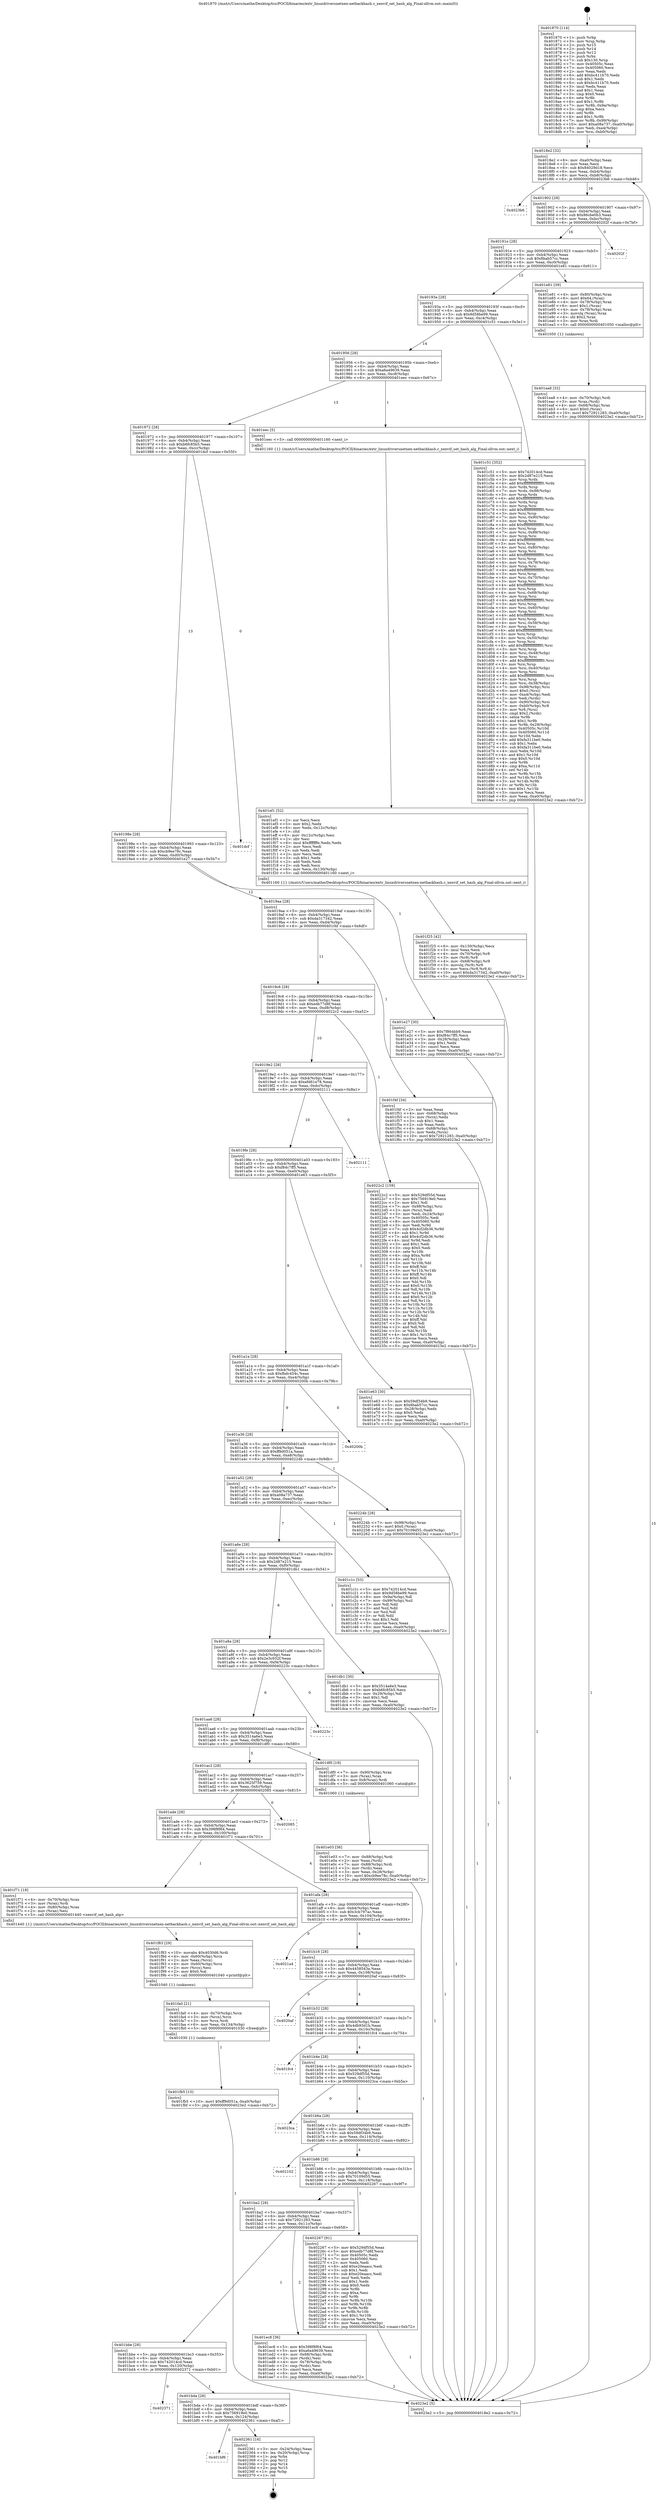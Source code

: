 digraph "0x401870" {
  label = "0x401870 (/mnt/c/Users/mathe/Desktop/tcc/POCII/binaries/extr_linuxdriversnetxen-netbackhash.c_xenvif_set_hash_alg_Final-ollvm.out::main(0))"
  labelloc = "t"
  node[shape=record]

  Entry [label="",width=0.3,height=0.3,shape=circle,fillcolor=black,style=filled]
  "0x4018e2" [label="{
     0x4018e2 [32]\l
     | [instrs]\l
     &nbsp;&nbsp;0x4018e2 \<+6\>: mov -0xa0(%rbp),%eax\l
     &nbsp;&nbsp;0x4018e8 \<+2\>: mov %eax,%ecx\l
     &nbsp;&nbsp;0x4018ea \<+6\>: sub $0x84029d18,%ecx\l
     &nbsp;&nbsp;0x4018f0 \<+6\>: mov %eax,-0xb4(%rbp)\l
     &nbsp;&nbsp;0x4018f6 \<+6\>: mov %ecx,-0xb8(%rbp)\l
     &nbsp;&nbsp;0x4018fc \<+6\>: je 00000000004023b6 \<main+0xb46\>\l
  }"]
  "0x4023b6" [label="{
     0x4023b6\l
  }", style=dashed]
  "0x401902" [label="{
     0x401902 [28]\l
     | [instrs]\l
     &nbsp;&nbsp;0x401902 \<+5\>: jmp 0000000000401907 \<main+0x97\>\l
     &nbsp;&nbsp;0x401907 \<+6\>: mov -0xb4(%rbp),%eax\l
     &nbsp;&nbsp;0x40190d \<+5\>: sub $0x86cbe0b3,%eax\l
     &nbsp;&nbsp;0x401912 \<+6\>: mov %eax,-0xbc(%rbp)\l
     &nbsp;&nbsp;0x401918 \<+6\>: je 000000000040202f \<main+0x7bf\>\l
  }"]
  Exit [label="",width=0.3,height=0.3,shape=circle,fillcolor=black,style=filled,peripheries=2]
  "0x40202f" [label="{
     0x40202f\l
  }", style=dashed]
  "0x40191e" [label="{
     0x40191e [28]\l
     | [instrs]\l
     &nbsp;&nbsp;0x40191e \<+5\>: jmp 0000000000401923 \<main+0xb3\>\l
     &nbsp;&nbsp;0x401923 \<+6\>: mov -0xb4(%rbp),%eax\l
     &nbsp;&nbsp;0x401929 \<+5\>: sub $0x8bab57cc,%eax\l
     &nbsp;&nbsp;0x40192e \<+6\>: mov %eax,-0xc0(%rbp)\l
     &nbsp;&nbsp;0x401934 \<+6\>: je 0000000000401e81 \<main+0x611\>\l
  }"]
  "0x401bf6" [label="{
     0x401bf6\l
  }", style=dashed]
  "0x401e81" [label="{
     0x401e81 [39]\l
     | [instrs]\l
     &nbsp;&nbsp;0x401e81 \<+4\>: mov -0x80(%rbp),%rax\l
     &nbsp;&nbsp;0x401e85 \<+6\>: movl $0x64,(%rax)\l
     &nbsp;&nbsp;0x401e8b \<+4\>: mov -0x78(%rbp),%rax\l
     &nbsp;&nbsp;0x401e8f \<+6\>: movl $0x1,(%rax)\l
     &nbsp;&nbsp;0x401e95 \<+4\>: mov -0x78(%rbp),%rax\l
     &nbsp;&nbsp;0x401e99 \<+3\>: movslq (%rax),%rax\l
     &nbsp;&nbsp;0x401e9c \<+4\>: shl $0x2,%rax\l
     &nbsp;&nbsp;0x401ea0 \<+3\>: mov %rax,%rdi\l
     &nbsp;&nbsp;0x401ea3 \<+5\>: call 0000000000401050 \<malloc@plt\>\l
     | [calls]\l
     &nbsp;&nbsp;0x401050 \{1\} (unknown)\l
  }"]
  "0x40193a" [label="{
     0x40193a [28]\l
     | [instrs]\l
     &nbsp;&nbsp;0x40193a \<+5\>: jmp 000000000040193f \<main+0xcf\>\l
     &nbsp;&nbsp;0x40193f \<+6\>: mov -0xb4(%rbp),%eax\l
     &nbsp;&nbsp;0x401945 \<+5\>: sub $0x9d58be99,%eax\l
     &nbsp;&nbsp;0x40194a \<+6\>: mov %eax,-0xc4(%rbp)\l
     &nbsp;&nbsp;0x401950 \<+6\>: je 0000000000401c51 \<main+0x3e1\>\l
  }"]
  "0x402361" [label="{
     0x402361 [16]\l
     | [instrs]\l
     &nbsp;&nbsp;0x402361 \<+3\>: mov -0x24(%rbp),%eax\l
     &nbsp;&nbsp;0x402364 \<+4\>: lea -0x20(%rbp),%rsp\l
     &nbsp;&nbsp;0x402368 \<+1\>: pop %rbx\l
     &nbsp;&nbsp;0x402369 \<+2\>: pop %r12\l
     &nbsp;&nbsp;0x40236b \<+2\>: pop %r14\l
     &nbsp;&nbsp;0x40236d \<+2\>: pop %r15\l
     &nbsp;&nbsp;0x40236f \<+1\>: pop %rbp\l
     &nbsp;&nbsp;0x402370 \<+1\>: ret\l
  }"]
  "0x401c51" [label="{
     0x401c51 [352]\l
     | [instrs]\l
     &nbsp;&nbsp;0x401c51 \<+5\>: mov $0x742014cd,%eax\l
     &nbsp;&nbsp;0x401c56 \<+5\>: mov $0x2d87e215,%ecx\l
     &nbsp;&nbsp;0x401c5b \<+3\>: mov %rsp,%rdx\l
     &nbsp;&nbsp;0x401c5e \<+4\>: add $0xfffffffffffffff0,%rdx\l
     &nbsp;&nbsp;0x401c62 \<+3\>: mov %rdx,%rsp\l
     &nbsp;&nbsp;0x401c65 \<+7\>: mov %rdx,-0x98(%rbp)\l
     &nbsp;&nbsp;0x401c6c \<+3\>: mov %rsp,%rdx\l
     &nbsp;&nbsp;0x401c6f \<+4\>: add $0xfffffffffffffff0,%rdx\l
     &nbsp;&nbsp;0x401c73 \<+3\>: mov %rdx,%rsp\l
     &nbsp;&nbsp;0x401c76 \<+3\>: mov %rsp,%rsi\l
     &nbsp;&nbsp;0x401c79 \<+4\>: add $0xfffffffffffffff0,%rsi\l
     &nbsp;&nbsp;0x401c7d \<+3\>: mov %rsi,%rsp\l
     &nbsp;&nbsp;0x401c80 \<+7\>: mov %rsi,-0x90(%rbp)\l
     &nbsp;&nbsp;0x401c87 \<+3\>: mov %rsp,%rsi\l
     &nbsp;&nbsp;0x401c8a \<+4\>: add $0xfffffffffffffff0,%rsi\l
     &nbsp;&nbsp;0x401c8e \<+3\>: mov %rsi,%rsp\l
     &nbsp;&nbsp;0x401c91 \<+7\>: mov %rsi,-0x88(%rbp)\l
     &nbsp;&nbsp;0x401c98 \<+3\>: mov %rsp,%rsi\l
     &nbsp;&nbsp;0x401c9b \<+4\>: add $0xfffffffffffffff0,%rsi\l
     &nbsp;&nbsp;0x401c9f \<+3\>: mov %rsi,%rsp\l
     &nbsp;&nbsp;0x401ca2 \<+4\>: mov %rsi,-0x80(%rbp)\l
     &nbsp;&nbsp;0x401ca6 \<+3\>: mov %rsp,%rsi\l
     &nbsp;&nbsp;0x401ca9 \<+4\>: add $0xfffffffffffffff0,%rsi\l
     &nbsp;&nbsp;0x401cad \<+3\>: mov %rsi,%rsp\l
     &nbsp;&nbsp;0x401cb0 \<+4\>: mov %rsi,-0x78(%rbp)\l
     &nbsp;&nbsp;0x401cb4 \<+3\>: mov %rsp,%rsi\l
     &nbsp;&nbsp;0x401cb7 \<+4\>: add $0xfffffffffffffff0,%rsi\l
     &nbsp;&nbsp;0x401cbb \<+3\>: mov %rsi,%rsp\l
     &nbsp;&nbsp;0x401cbe \<+4\>: mov %rsi,-0x70(%rbp)\l
     &nbsp;&nbsp;0x401cc2 \<+3\>: mov %rsp,%rsi\l
     &nbsp;&nbsp;0x401cc5 \<+4\>: add $0xfffffffffffffff0,%rsi\l
     &nbsp;&nbsp;0x401cc9 \<+3\>: mov %rsi,%rsp\l
     &nbsp;&nbsp;0x401ccc \<+4\>: mov %rsi,-0x68(%rbp)\l
     &nbsp;&nbsp;0x401cd0 \<+3\>: mov %rsp,%rsi\l
     &nbsp;&nbsp;0x401cd3 \<+4\>: add $0xfffffffffffffff0,%rsi\l
     &nbsp;&nbsp;0x401cd7 \<+3\>: mov %rsi,%rsp\l
     &nbsp;&nbsp;0x401cda \<+4\>: mov %rsi,-0x60(%rbp)\l
     &nbsp;&nbsp;0x401cde \<+3\>: mov %rsp,%rsi\l
     &nbsp;&nbsp;0x401ce1 \<+4\>: add $0xfffffffffffffff0,%rsi\l
     &nbsp;&nbsp;0x401ce5 \<+3\>: mov %rsi,%rsp\l
     &nbsp;&nbsp;0x401ce8 \<+4\>: mov %rsi,-0x58(%rbp)\l
     &nbsp;&nbsp;0x401cec \<+3\>: mov %rsp,%rsi\l
     &nbsp;&nbsp;0x401cef \<+4\>: add $0xfffffffffffffff0,%rsi\l
     &nbsp;&nbsp;0x401cf3 \<+3\>: mov %rsi,%rsp\l
     &nbsp;&nbsp;0x401cf6 \<+4\>: mov %rsi,-0x50(%rbp)\l
     &nbsp;&nbsp;0x401cfa \<+3\>: mov %rsp,%rsi\l
     &nbsp;&nbsp;0x401cfd \<+4\>: add $0xfffffffffffffff0,%rsi\l
     &nbsp;&nbsp;0x401d01 \<+3\>: mov %rsi,%rsp\l
     &nbsp;&nbsp;0x401d04 \<+4\>: mov %rsi,-0x48(%rbp)\l
     &nbsp;&nbsp;0x401d08 \<+3\>: mov %rsp,%rsi\l
     &nbsp;&nbsp;0x401d0b \<+4\>: add $0xfffffffffffffff0,%rsi\l
     &nbsp;&nbsp;0x401d0f \<+3\>: mov %rsi,%rsp\l
     &nbsp;&nbsp;0x401d12 \<+4\>: mov %rsi,-0x40(%rbp)\l
     &nbsp;&nbsp;0x401d16 \<+3\>: mov %rsp,%rsi\l
     &nbsp;&nbsp;0x401d19 \<+4\>: add $0xfffffffffffffff0,%rsi\l
     &nbsp;&nbsp;0x401d1d \<+3\>: mov %rsi,%rsp\l
     &nbsp;&nbsp;0x401d20 \<+4\>: mov %rsi,-0x38(%rbp)\l
     &nbsp;&nbsp;0x401d24 \<+7\>: mov -0x98(%rbp),%rsi\l
     &nbsp;&nbsp;0x401d2b \<+6\>: movl $0x0,(%rsi)\l
     &nbsp;&nbsp;0x401d31 \<+6\>: mov -0xa4(%rbp),%edi\l
     &nbsp;&nbsp;0x401d37 \<+2\>: mov %edi,(%rdx)\l
     &nbsp;&nbsp;0x401d39 \<+7\>: mov -0x90(%rbp),%rsi\l
     &nbsp;&nbsp;0x401d40 \<+7\>: mov -0xb0(%rbp),%r8\l
     &nbsp;&nbsp;0x401d47 \<+3\>: mov %r8,(%rsi)\l
     &nbsp;&nbsp;0x401d4a \<+3\>: cmpl $0x2,(%rdx)\l
     &nbsp;&nbsp;0x401d4d \<+4\>: setne %r9b\l
     &nbsp;&nbsp;0x401d51 \<+4\>: and $0x1,%r9b\l
     &nbsp;&nbsp;0x401d55 \<+4\>: mov %r9b,-0x29(%rbp)\l
     &nbsp;&nbsp;0x401d59 \<+8\>: mov 0x40505c,%r10d\l
     &nbsp;&nbsp;0x401d61 \<+8\>: mov 0x405060,%r11d\l
     &nbsp;&nbsp;0x401d69 \<+3\>: mov %r10d,%ebx\l
     &nbsp;&nbsp;0x401d6c \<+6\>: add $0xfa311be0,%ebx\l
     &nbsp;&nbsp;0x401d72 \<+3\>: sub $0x1,%ebx\l
     &nbsp;&nbsp;0x401d75 \<+6\>: sub $0xfa311be0,%ebx\l
     &nbsp;&nbsp;0x401d7b \<+4\>: imul %ebx,%r10d\l
     &nbsp;&nbsp;0x401d7f \<+4\>: and $0x1,%r10d\l
     &nbsp;&nbsp;0x401d83 \<+4\>: cmp $0x0,%r10d\l
     &nbsp;&nbsp;0x401d87 \<+4\>: sete %r9b\l
     &nbsp;&nbsp;0x401d8b \<+4\>: cmp $0xa,%r11d\l
     &nbsp;&nbsp;0x401d8f \<+4\>: setl %r14b\l
     &nbsp;&nbsp;0x401d93 \<+3\>: mov %r9b,%r15b\l
     &nbsp;&nbsp;0x401d96 \<+3\>: and %r14b,%r15b\l
     &nbsp;&nbsp;0x401d99 \<+3\>: xor %r14b,%r9b\l
     &nbsp;&nbsp;0x401d9c \<+3\>: or %r9b,%r15b\l
     &nbsp;&nbsp;0x401d9f \<+4\>: test $0x1,%r15b\l
     &nbsp;&nbsp;0x401da3 \<+3\>: cmovne %ecx,%eax\l
     &nbsp;&nbsp;0x401da6 \<+6\>: mov %eax,-0xa0(%rbp)\l
     &nbsp;&nbsp;0x401dac \<+5\>: jmp 00000000004023e2 \<main+0xb72\>\l
  }"]
  "0x401956" [label="{
     0x401956 [28]\l
     | [instrs]\l
     &nbsp;&nbsp;0x401956 \<+5\>: jmp 000000000040195b \<main+0xeb\>\l
     &nbsp;&nbsp;0x40195b \<+6\>: mov -0xb4(%rbp),%eax\l
     &nbsp;&nbsp;0x401961 \<+5\>: sub $0xa6a49639,%eax\l
     &nbsp;&nbsp;0x401966 \<+6\>: mov %eax,-0xc8(%rbp)\l
     &nbsp;&nbsp;0x40196c \<+6\>: je 0000000000401eec \<main+0x67c\>\l
  }"]
  "0x401bda" [label="{
     0x401bda [28]\l
     | [instrs]\l
     &nbsp;&nbsp;0x401bda \<+5\>: jmp 0000000000401bdf \<main+0x36f\>\l
     &nbsp;&nbsp;0x401bdf \<+6\>: mov -0xb4(%rbp),%eax\l
     &nbsp;&nbsp;0x401be5 \<+5\>: sub $0x756919e0,%eax\l
     &nbsp;&nbsp;0x401bea \<+6\>: mov %eax,-0x124(%rbp)\l
     &nbsp;&nbsp;0x401bf0 \<+6\>: je 0000000000402361 \<main+0xaf1\>\l
  }"]
  "0x401eec" [label="{
     0x401eec [5]\l
     | [instrs]\l
     &nbsp;&nbsp;0x401eec \<+5\>: call 0000000000401160 \<next_i\>\l
     | [calls]\l
     &nbsp;&nbsp;0x401160 \{1\} (/mnt/c/Users/mathe/Desktop/tcc/POCII/binaries/extr_linuxdriversnetxen-netbackhash.c_xenvif_set_hash_alg_Final-ollvm.out::next_i)\l
  }"]
  "0x401972" [label="{
     0x401972 [28]\l
     | [instrs]\l
     &nbsp;&nbsp;0x401972 \<+5\>: jmp 0000000000401977 \<main+0x107\>\l
     &nbsp;&nbsp;0x401977 \<+6\>: mov -0xb4(%rbp),%eax\l
     &nbsp;&nbsp;0x40197d \<+5\>: sub $0xb6fc85b5,%eax\l
     &nbsp;&nbsp;0x401982 \<+6\>: mov %eax,-0xcc(%rbp)\l
     &nbsp;&nbsp;0x401988 \<+6\>: je 0000000000401dcf \<main+0x55f\>\l
  }"]
  "0x402371" [label="{
     0x402371\l
  }", style=dashed]
  "0x401dcf" [label="{
     0x401dcf\l
  }", style=dashed]
  "0x40198e" [label="{
     0x40198e [28]\l
     | [instrs]\l
     &nbsp;&nbsp;0x40198e \<+5\>: jmp 0000000000401993 \<main+0x123\>\l
     &nbsp;&nbsp;0x401993 \<+6\>: mov -0xb4(%rbp),%eax\l
     &nbsp;&nbsp;0x401999 \<+5\>: sub $0xcb9ee78c,%eax\l
     &nbsp;&nbsp;0x40199e \<+6\>: mov %eax,-0xd0(%rbp)\l
     &nbsp;&nbsp;0x4019a4 \<+6\>: je 0000000000401e27 \<main+0x5b7\>\l
  }"]
  "0x401fb5" [label="{
     0x401fb5 [15]\l
     | [instrs]\l
     &nbsp;&nbsp;0x401fb5 \<+10\>: movl $0xff9d051a,-0xa0(%rbp)\l
     &nbsp;&nbsp;0x401fbf \<+5\>: jmp 00000000004023e2 \<main+0xb72\>\l
  }"]
  "0x401e27" [label="{
     0x401e27 [30]\l
     | [instrs]\l
     &nbsp;&nbsp;0x401e27 \<+5\>: mov $0x7f864bb9,%eax\l
     &nbsp;&nbsp;0x401e2c \<+5\>: mov $0xf84c7ff5,%ecx\l
     &nbsp;&nbsp;0x401e31 \<+3\>: mov -0x28(%rbp),%edx\l
     &nbsp;&nbsp;0x401e34 \<+3\>: cmp $0x1,%edx\l
     &nbsp;&nbsp;0x401e37 \<+3\>: cmovl %ecx,%eax\l
     &nbsp;&nbsp;0x401e3a \<+6\>: mov %eax,-0xa0(%rbp)\l
     &nbsp;&nbsp;0x401e40 \<+5\>: jmp 00000000004023e2 \<main+0xb72\>\l
  }"]
  "0x4019aa" [label="{
     0x4019aa [28]\l
     | [instrs]\l
     &nbsp;&nbsp;0x4019aa \<+5\>: jmp 00000000004019af \<main+0x13f\>\l
     &nbsp;&nbsp;0x4019af \<+6\>: mov -0xb4(%rbp),%eax\l
     &nbsp;&nbsp;0x4019b5 \<+5\>: sub $0xda317342,%eax\l
     &nbsp;&nbsp;0x4019ba \<+6\>: mov %eax,-0xd4(%rbp)\l
     &nbsp;&nbsp;0x4019c0 \<+6\>: je 0000000000401f4f \<main+0x6df\>\l
  }"]
  "0x401fa0" [label="{
     0x401fa0 [21]\l
     | [instrs]\l
     &nbsp;&nbsp;0x401fa0 \<+4\>: mov -0x70(%rbp),%rcx\l
     &nbsp;&nbsp;0x401fa4 \<+3\>: mov (%rcx),%rcx\l
     &nbsp;&nbsp;0x401fa7 \<+3\>: mov %rcx,%rdi\l
     &nbsp;&nbsp;0x401faa \<+6\>: mov %eax,-0x134(%rbp)\l
     &nbsp;&nbsp;0x401fb0 \<+5\>: call 0000000000401030 \<free@plt\>\l
     | [calls]\l
     &nbsp;&nbsp;0x401030 \{1\} (unknown)\l
  }"]
  "0x401f4f" [label="{
     0x401f4f [34]\l
     | [instrs]\l
     &nbsp;&nbsp;0x401f4f \<+2\>: xor %eax,%eax\l
     &nbsp;&nbsp;0x401f51 \<+4\>: mov -0x68(%rbp),%rcx\l
     &nbsp;&nbsp;0x401f55 \<+2\>: mov (%rcx),%edx\l
     &nbsp;&nbsp;0x401f57 \<+3\>: sub $0x1,%eax\l
     &nbsp;&nbsp;0x401f5a \<+2\>: sub %eax,%edx\l
     &nbsp;&nbsp;0x401f5c \<+4\>: mov -0x68(%rbp),%rcx\l
     &nbsp;&nbsp;0x401f60 \<+2\>: mov %edx,(%rcx)\l
     &nbsp;&nbsp;0x401f62 \<+10\>: movl $0x72921283,-0xa0(%rbp)\l
     &nbsp;&nbsp;0x401f6c \<+5\>: jmp 00000000004023e2 \<main+0xb72\>\l
  }"]
  "0x4019c6" [label="{
     0x4019c6 [28]\l
     | [instrs]\l
     &nbsp;&nbsp;0x4019c6 \<+5\>: jmp 00000000004019cb \<main+0x15b\>\l
     &nbsp;&nbsp;0x4019cb \<+6\>: mov -0xb4(%rbp),%eax\l
     &nbsp;&nbsp;0x4019d1 \<+5\>: sub $0xedb77d8f,%eax\l
     &nbsp;&nbsp;0x4019d6 \<+6\>: mov %eax,-0xd8(%rbp)\l
     &nbsp;&nbsp;0x4019dc \<+6\>: je 00000000004022c2 \<main+0xa52\>\l
  }"]
  "0x401f83" [label="{
     0x401f83 [29]\l
     | [instrs]\l
     &nbsp;&nbsp;0x401f83 \<+10\>: movabs $0x4030d6,%rdi\l
     &nbsp;&nbsp;0x401f8d \<+4\>: mov -0x60(%rbp),%rcx\l
     &nbsp;&nbsp;0x401f91 \<+2\>: mov %eax,(%rcx)\l
     &nbsp;&nbsp;0x401f93 \<+4\>: mov -0x60(%rbp),%rcx\l
     &nbsp;&nbsp;0x401f97 \<+2\>: mov (%rcx),%esi\l
     &nbsp;&nbsp;0x401f99 \<+2\>: mov $0x0,%al\l
     &nbsp;&nbsp;0x401f9b \<+5\>: call 0000000000401040 \<printf@plt\>\l
     | [calls]\l
     &nbsp;&nbsp;0x401040 \{1\} (unknown)\l
  }"]
  "0x4022c2" [label="{
     0x4022c2 [159]\l
     | [instrs]\l
     &nbsp;&nbsp;0x4022c2 \<+5\>: mov $0x529df55d,%eax\l
     &nbsp;&nbsp;0x4022c7 \<+5\>: mov $0x756919e0,%ecx\l
     &nbsp;&nbsp;0x4022cc \<+2\>: mov $0x1,%dl\l
     &nbsp;&nbsp;0x4022ce \<+7\>: mov -0x98(%rbp),%rsi\l
     &nbsp;&nbsp;0x4022d5 \<+2\>: mov (%rsi),%edi\l
     &nbsp;&nbsp;0x4022d7 \<+3\>: mov %edi,-0x24(%rbp)\l
     &nbsp;&nbsp;0x4022da \<+7\>: mov 0x40505c,%edi\l
     &nbsp;&nbsp;0x4022e1 \<+8\>: mov 0x405060,%r8d\l
     &nbsp;&nbsp;0x4022e9 \<+3\>: mov %edi,%r9d\l
     &nbsp;&nbsp;0x4022ec \<+7\>: sub $0x4cf2db36,%r9d\l
     &nbsp;&nbsp;0x4022f3 \<+4\>: sub $0x1,%r9d\l
     &nbsp;&nbsp;0x4022f7 \<+7\>: add $0x4cf2db36,%r9d\l
     &nbsp;&nbsp;0x4022fe \<+4\>: imul %r9d,%edi\l
     &nbsp;&nbsp;0x402302 \<+3\>: and $0x1,%edi\l
     &nbsp;&nbsp;0x402305 \<+3\>: cmp $0x0,%edi\l
     &nbsp;&nbsp;0x402308 \<+4\>: sete %r10b\l
     &nbsp;&nbsp;0x40230c \<+4\>: cmp $0xa,%r8d\l
     &nbsp;&nbsp;0x402310 \<+4\>: setl %r11b\l
     &nbsp;&nbsp;0x402314 \<+3\>: mov %r10b,%bl\l
     &nbsp;&nbsp;0x402317 \<+3\>: xor $0xff,%bl\l
     &nbsp;&nbsp;0x40231a \<+3\>: mov %r11b,%r14b\l
     &nbsp;&nbsp;0x40231d \<+4\>: xor $0xff,%r14b\l
     &nbsp;&nbsp;0x402321 \<+3\>: xor $0x0,%dl\l
     &nbsp;&nbsp;0x402324 \<+3\>: mov %bl,%r15b\l
     &nbsp;&nbsp;0x402327 \<+4\>: and $0x0,%r15b\l
     &nbsp;&nbsp;0x40232b \<+3\>: and %dl,%r10b\l
     &nbsp;&nbsp;0x40232e \<+3\>: mov %r14b,%r12b\l
     &nbsp;&nbsp;0x402331 \<+4\>: and $0x0,%r12b\l
     &nbsp;&nbsp;0x402335 \<+3\>: and %dl,%r11b\l
     &nbsp;&nbsp;0x402338 \<+3\>: or %r10b,%r15b\l
     &nbsp;&nbsp;0x40233b \<+3\>: or %r11b,%r12b\l
     &nbsp;&nbsp;0x40233e \<+3\>: xor %r12b,%r15b\l
     &nbsp;&nbsp;0x402341 \<+3\>: or %r14b,%bl\l
     &nbsp;&nbsp;0x402344 \<+3\>: xor $0xff,%bl\l
     &nbsp;&nbsp;0x402347 \<+3\>: or $0x0,%dl\l
     &nbsp;&nbsp;0x40234a \<+2\>: and %dl,%bl\l
     &nbsp;&nbsp;0x40234c \<+3\>: or %bl,%r15b\l
     &nbsp;&nbsp;0x40234f \<+4\>: test $0x1,%r15b\l
     &nbsp;&nbsp;0x402353 \<+3\>: cmovne %ecx,%eax\l
     &nbsp;&nbsp;0x402356 \<+6\>: mov %eax,-0xa0(%rbp)\l
     &nbsp;&nbsp;0x40235c \<+5\>: jmp 00000000004023e2 \<main+0xb72\>\l
  }"]
  "0x4019e2" [label="{
     0x4019e2 [28]\l
     | [instrs]\l
     &nbsp;&nbsp;0x4019e2 \<+5\>: jmp 00000000004019e7 \<main+0x177\>\l
     &nbsp;&nbsp;0x4019e7 \<+6\>: mov -0xb4(%rbp),%eax\l
     &nbsp;&nbsp;0x4019ed \<+5\>: sub $0xefd61e78,%eax\l
     &nbsp;&nbsp;0x4019f2 \<+6\>: mov %eax,-0xdc(%rbp)\l
     &nbsp;&nbsp;0x4019f8 \<+6\>: je 0000000000402111 \<main+0x8a1\>\l
  }"]
  "0x401f25" [label="{
     0x401f25 [42]\l
     | [instrs]\l
     &nbsp;&nbsp;0x401f25 \<+6\>: mov -0x130(%rbp),%ecx\l
     &nbsp;&nbsp;0x401f2b \<+3\>: imul %eax,%ecx\l
     &nbsp;&nbsp;0x401f2e \<+4\>: mov -0x70(%rbp),%r8\l
     &nbsp;&nbsp;0x401f32 \<+3\>: mov (%r8),%r8\l
     &nbsp;&nbsp;0x401f35 \<+4\>: mov -0x68(%rbp),%r9\l
     &nbsp;&nbsp;0x401f39 \<+3\>: movslq (%r9),%r9\l
     &nbsp;&nbsp;0x401f3c \<+4\>: mov %ecx,(%r8,%r9,4)\l
     &nbsp;&nbsp;0x401f40 \<+10\>: movl $0xda317342,-0xa0(%rbp)\l
     &nbsp;&nbsp;0x401f4a \<+5\>: jmp 00000000004023e2 \<main+0xb72\>\l
  }"]
  "0x402111" [label="{
     0x402111\l
  }", style=dashed]
  "0x4019fe" [label="{
     0x4019fe [28]\l
     | [instrs]\l
     &nbsp;&nbsp;0x4019fe \<+5\>: jmp 0000000000401a03 \<main+0x193\>\l
     &nbsp;&nbsp;0x401a03 \<+6\>: mov -0xb4(%rbp),%eax\l
     &nbsp;&nbsp;0x401a09 \<+5\>: sub $0xf84c7ff5,%eax\l
     &nbsp;&nbsp;0x401a0e \<+6\>: mov %eax,-0xe0(%rbp)\l
     &nbsp;&nbsp;0x401a14 \<+6\>: je 0000000000401e63 \<main+0x5f3\>\l
  }"]
  "0x401ef1" [label="{
     0x401ef1 [52]\l
     | [instrs]\l
     &nbsp;&nbsp;0x401ef1 \<+2\>: xor %ecx,%ecx\l
     &nbsp;&nbsp;0x401ef3 \<+5\>: mov $0x2,%edx\l
     &nbsp;&nbsp;0x401ef8 \<+6\>: mov %edx,-0x12c(%rbp)\l
     &nbsp;&nbsp;0x401efe \<+1\>: cltd\l
     &nbsp;&nbsp;0x401eff \<+6\>: mov -0x12c(%rbp),%esi\l
     &nbsp;&nbsp;0x401f05 \<+2\>: idiv %esi\l
     &nbsp;&nbsp;0x401f07 \<+6\>: imul $0xfffffffe,%edx,%edx\l
     &nbsp;&nbsp;0x401f0d \<+2\>: mov %ecx,%edi\l
     &nbsp;&nbsp;0x401f0f \<+2\>: sub %edx,%edi\l
     &nbsp;&nbsp;0x401f11 \<+2\>: mov %ecx,%edx\l
     &nbsp;&nbsp;0x401f13 \<+3\>: sub $0x1,%edx\l
     &nbsp;&nbsp;0x401f16 \<+2\>: add %edx,%edi\l
     &nbsp;&nbsp;0x401f18 \<+2\>: sub %edi,%ecx\l
     &nbsp;&nbsp;0x401f1a \<+6\>: mov %ecx,-0x130(%rbp)\l
     &nbsp;&nbsp;0x401f20 \<+5\>: call 0000000000401160 \<next_i\>\l
     | [calls]\l
     &nbsp;&nbsp;0x401160 \{1\} (/mnt/c/Users/mathe/Desktop/tcc/POCII/binaries/extr_linuxdriversnetxen-netbackhash.c_xenvif_set_hash_alg_Final-ollvm.out::next_i)\l
  }"]
  "0x401e63" [label="{
     0x401e63 [30]\l
     | [instrs]\l
     &nbsp;&nbsp;0x401e63 \<+5\>: mov $0x59df34b9,%eax\l
     &nbsp;&nbsp;0x401e68 \<+5\>: mov $0x8bab57cc,%ecx\l
     &nbsp;&nbsp;0x401e6d \<+3\>: mov -0x28(%rbp),%edx\l
     &nbsp;&nbsp;0x401e70 \<+3\>: cmp $0x0,%edx\l
     &nbsp;&nbsp;0x401e73 \<+3\>: cmove %ecx,%eax\l
     &nbsp;&nbsp;0x401e76 \<+6\>: mov %eax,-0xa0(%rbp)\l
     &nbsp;&nbsp;0x401e7c \<+5\>: jmp 00000000004023e2 \<main+0xb72\>\l
  }"]
  "0x401a1a" [label="{
     0x401a1a [28]\l
     | [instrs]\l
     &nbsp;&nbsp;0x401a1a \<+5\>: jmp 0000000000401a1f \<main+0x1af\>\l
     &nbsp;&nbsp;0x401a1f \<+6\>: mov -0xb4(%rbp),%eax\l
     &nbsp;&nbsp;0x401a25 \<+5\>: sub $0xfbdc454c,%eax\l
     &nbsp;&nbsp;0x401a2a \<+6\>: mov %eax,-0xe4(%rbp)\l
     &nbsp;&nbsp;0x401a30 \<+6\>: je 000000000040200b \<main+0x79b\>\l
  }"]
  "0x401bbe" [label="{
     0x401bbe [28]\l
     | [instrs]\l
     &nbsp;&nbsp;0x401bbe \<+5\>: jmp 0000000000401bc3 \<main+0x353\>\l
     &nbsp;&nbsp;0x401bc3 \<+6\>: mov -0xb4(%rbp),%eax\l
     &nbsp;&nbsp;0x401bc9 \<+5\>: sub $0x742014cd,%eax\l
     &nbsp;&nbsp;0x401bce \<+6\>: mov %eax,-0x120(%rbp)\l
     &nbsp;&nbsp;0x401bd4 \<+6\>: je 0000000000402371 \<main+0xb01\>\l
  }"]
  "0x40200b" [label="{
     0x40200b\l
  }", style=dashed]
  "0x401a36" [label="{
     0x401a36 [28]\l
     | [instrs]\l
     &nbsp;&nbsp;0x401a36 \<+5\>: jmp 0000000000401a3b \<main+0x1cb\>\l
     &nbsp;&nbsp;0x401a3b \<+6\>: mov -0xb4(%rbp),%eax\l
     &nbsp;&nbsp;0x401a41 \<+5\>: sub $0xff9d051a,%eax\l
     &nbsp;&nbsp;0x401a46 \<+6\>: mov %eax,-0xe8(%rbp)\l
     &nbsp;&nbsp;0x401a4c \<+6\>: je 000000000040224b \<main+0x9db\>\l
  }"]
  "0x401ec8" [label="{
     0x401ec8 [36]\l
     | [instrs]\l
     &nbsp;&nbsp;0x401ec8 \<+5\>: mov $0x398f8f64,%eax\l
     &nbsp;&nbsp;0x401ecd \<+5\>: mov $0xa6a49639,%ecx\l
     &nbsp;&nbsp;0x401ed2 \<+4\>: mov -0x68(%rbp),%rdx\l
     &nbsp;&nbsp;0x401ed6 \<+2\>: mov (%rdx),%esi\l
     &nbsp;&nbsp;0x401ed8 \<+4\>: mov -0x78(%rbp),%rdx\l
     &nbsp;&nbsp;0x401edc \<+2\>: cmp (%rdx),%esi\l
     &nbsp;&nbsp;0x401ede \<+3\>: cmovl %ecx,%eax\l
     &nbsp;&nbsp;0x401ee1 \<+6\>: mov %eax,-0xa0(%rbp)\l
     &nbsp;&nbsp;0x401ee7 \<+5\>: jmp 00000000004023e2 \<main+0xb72\>\l
  }"]
  "0x40224b" [label="{
     0x40224b [28]\l
     | [instrs]\l
     &nbsp;&nbsp;0x40224b \<+7\>: mov -0x98(%rbp),%rax\l
     &nbsp;&nbsp;0x402252 \<+6\>: movl $0x0,(%rax)\l
     &nbsp;&nbsp;0x402258 \<+10\>: movl $0x70109d55,-0xa0(%rbp)\l
     &nbsp;&nbsp;0x402262 \<+5\>: jmp 00000000004023e2 \<main+0xb72\>\l
  }"]
  "0x401a52" [label="{
     0x401a52 [28]\l
     | [instrs]\l
     &nbsp;&nbsp;0x401a52 \<+5\>: jmp 0000000000401a57 \<main+0x1e7\>\l
     &nbsp;&nbsp;0x401a57 \<+6\>: mov -0xb4(%rbp),%eax\l
     &nbsp;&nbsp;0x401a5d \<+5\>: sub $0xa08a737,%eax\l
     &nbsp;&nbsp;0x401a62 \<+6\>: mov %eax,-0xec(%rbp)\l
     &nbsp;&nbsp;0x401a68 \<+6\>: je 0000000000401c1c \<main+0x3ac\>\l
  }"]
  "0x401ba2" [label="{
     0x401ba2 [28]\l
     | [instrs]\l
     &nbsp;&nbsp;0x401ba2 \<+5\>: jmp 0000000000401ba7 \<main+0x337\>\l
     &nbsp;&nbsp;0x401ba7 \<+6\>: mov -0xb4(%rbp),%eax\l
     &nbsp;&nbsp;0x401bad \<+5\>: sub $0x72921283,%eax\l
     &nbsp;&nbsp;0x401bb2 \<+6\>: mov %eax,-0x11c(%rbp)\l
     &nbsp;&nbsp;0x401bb8 \<+6\>: je 0000000000401ec8 \<main+0x658\>\l
  }"]
  "0x401c1c" [label="{
     0x401c1c [53]\l
     | [instrs]\l
     &nbsp;&nbsp;0x401c1c \<+5\>: mov $0x742014cd,%eax\l
     &nbsp;&nbsp;0x401c21 \<+5\>: mov $0x9d58be99,%ecx\l
     &nbsp;&nbsp;0x401c26 \<+6\>: mov -0x9a(%rbp),%dl\l
     &nbsp;&nbsp;0x401c2c \<+7\>: mov -0x99(%rbp),%sil\l
     &nbsp;&nbsp;0x401c33 \<+3\>: mov %dl,%dil\l
     &nbsp;&nbsp;0x401c36 \<+3\>: and %sil,%dil\l
     &nbsp;&nbsp;0x401c39 \<+3\>: xor %sil,%dl\l
     &nbsp;&nbsp;0x401c3c \<+3\>: or %dl,%dil\l
     &nbsp;&nbsp;0x401c3f \<+4\>: test $0x1,%dil\l
     &nbsp;&nbsp;0x401c43 \<+3\>: cmovne %ecx,%eax\l
     &nbsp;&nbsp;0x401c46 \<+6\>: mov %eax,-0xa0(%rbp)\l
     &nbsp;&nbsp;0x401c4c \<+5\>: jmp 00000000004023e2 \<main+0xb72\>\l
  }"]
  "0x401a6e" [label="{
     0x401a6e [28]\l
     | [instrs]\l
     &nbsp;&nbsp;0x401a6e \<+5\>: jmp 0000000000401a73 \<main+0x203\>\l
     &nbsp;&nbsp;0x401a73 \<+6\>: mov -0xb4(%rbp),%eax\l
     &nbsp;&nbsp;0x401a79 \<+5\>: sub $0x2d87e215,%eax\l
     &nbsp;&nbsp;0x401a7e \<+6\>: mov %eax,-0xf0(%rbp)\l
     &nbsp;&nbsp;0x401a84 \<+6\>: je 0000000000401db1 \<main+0x541\>\l
  }"]
  "0x4023e2" [label="{
     0x4023e2 [5]\l
     | [instrs]\l
     &nbsp;&nbsp;0x4023e2 \<+5\>: jmp 00000000004018e2 \<main+0x72\>\l
  }"]
  "0x401870" [label="{
     0x401870 [114]\l
     | [instrs]\l
     &nbsp;&nbsp;0x401870 \<+1\>: push %rbp\l
     &nbsp;&nbsp;0x401871 \<+3\>: mov %rsp,%rbp\l
     &nbsp;&nbsp;0x401874 \<+2\>: push %r15\l
     &nbsp;&nbsp;0x401876 \<+2\>: push %r14\l
     &nbsp;&nbsp;0x401878 \<+2\>: push %r12\l
     &nbsp;&nbsp;0x40187a \<+1\>: push %rbx\l
     &nbsp;&nbsp;0x40187b \<+7\>: sub $0x130,%rsp\l
     &nbsp;&nbsp;0x401882 \<+7\>: mov 0x40505c,%eax\l
     &nbsp;&nbsp;0x401889 \<+7\>: mov 0x405060,%ecx\l
     &nbsp;&nbsp;0x401890 \<+2\>: mov %eax,%edx\l
     &nbsp;&nbsp;0x401892 \<+6\>: add $0xbc411b70,%edx\l
     &nbsp;&nbsp;0x401898 \<+3\>: sub $0x1,%edx\l
     &nbsp;&nbsp;0x40189b \<+6\>: sub $0xbc411b70,%edx\l
     &nbsp;&nbsp;0x4018a1 \<+3\>: imul %edx,%eax\l
     &nbsp;&nbsp;0x4018a4 \<+3\>: and $0x1,%eax\l
     &nbsp;&nbsp;0x4018a7 \<+3\>: cmp $0x0,%eax\l
     &nbsp;&nbsp;0x4018aa \<+4\>: sete %r8b\l
     &nbsp;&nbsp;0x4018ae \<+4\>: and $0x1,%r8b\l
     &nbsp;&nbsp;0x4018b2 \<+7\>: mov %r8b,-0x9a(%rbp)\l
     &nbsp;&nbsp;0x4018b9 \<+3\>: cmp $0xa,%ecx\l
     &nbsp;&nbsp;0x4018bc \<+4\>: setl %r8b\l
     &nbsp;&nbsp;0x4018c0 \<+4\>: and $0x1,%r8b\l
     &nbsp;&nbsp;0x4018c4 \<+7\>: mov %r8b,-0x99(%rbp)\l
     &nbsp;&nbsp;0x4018cb \<+10\>: movl $0xa08a737,-0xa0(%rbp)\l
     &nbsp;&nbsp;0x4018d5 \<+6\>: mov %edi,-0xa4(%rbp)\l
     &nbsp;&nbsp;0x4018db \<+7\>: mov %rsi,-0xb0(%rbp)\l
  }"]
  "0x402267" [label="{
     0x402267 [91]\l
     | [instrs]\l
     &nbsp;&nbsp;0x402267 \<+5\>: mov $0x529df55d,%eax\l
     &nbsp;&nbsp;0x40226c \<+5\>: mov $0xedb77d8f,%ecx\l
     &nbsp;&nbsp;0x402271 \<+7\>: mov 0x40505c,%edx\l
     &nbsp;&nbsp;0x402278 \<+7\>: mov 0x405060,%esi\l
     &nbsp;&nbsp;0x40227f \<+2\>: mov %edx,%edi\l
     &nbsp;&nbsp;0x402281 \<+6\>: add $0xe20eaacc,%edi\l
     &nbsp;&nbsp;0x402287 \<+3\>: sub $0x1,%edi\l
     &nbsp;&nbsp;0x40228a \<+6\>: sub $0xe20eaacc,%edi\l
     &nbsp;&nbsp;0x402290 \<+3\>: imul %edi,%edx\l
     &nbsp;&nbsp;0x402293 \<+3\>: and $0x1,%edx\l
     &nbsp;&nbsp;0x402296 \<+3\>: cmp $0x0,%edx\l
     &nbsp;&nbsp;0x402299 \<+4\>: sete %r8b\l
     &nbsp;&nbsp;0x40229d \<+3\>: cmp $0xa,%esi\l
     &nbsp;&nbsp;0x4022a0 \<+4\>: setl %r9b\l
     &nbsp;&nbsp;0x4022a4 \<+3\>: mov %r8b,%r10b\l
     &nbsp;&nbsp;0x4022a7 \<+3\>: and %r9b,%r10b\l
     &nbsp;&nbsp;0x4022aa \<+3\>: xor %r9b,%r8b\l
     &nbsp;&nbsp;0x4022ad \<+3\>: or %r8b,%r10b\l
     &nbsp;&nbsp;0x4022b0 \<+4\>: test $0x1,%r10b\l
     &nbsp;&nbsp;0x4022b4 \<+3\>: cmovne %ecx,%eax\l
     &nbsp;&nbsp;0x4022b7 \<+6\>: mov %eax,-0xa0(%rbp)\l
     &nbsp;&nbsp;0x4022bd \<+5\>: jmp 00000000004023e2 \<main+0xb72\>\l
  }"]
  "0x401b86" [label="{
     0x401b86 [28]\l
     | [instrs]\l
     &nbsp;&nbsp;0x401b86 \<+5\>: jmp 0000000000401b8b \<main+0x31b\>\l
     &nbsp;&nbsp;0x401b8b \<+6\>: mov -0xb4(%rbp),%eax\l
     &nbsp;&nbsp;0x401b91 \<+5\>: sub $0x70109d55,%eax\l
     &nbsp;&nbsp;0x401b96 \<+6\>: mov %eax,-0x118(%rbp)\l
     &nbsp;&nbsp;0x401b9c \<+6\>: je 0000000000402267 \<main+0x9f7\>\l
  }"]
  "0x401db1" [label="{
     0x401db1 [30]\l
     | [instrs]\l
     &nbsp;&nbsp;0x401db1 \<+5\>: mov $0x3514a6e3,%eax\l
     &nbsp;&nbsp;0x401db6 \<+5\>: mov $0xb6fc85b5,%ecx\l
     &nbsp;&nbsp;0x401dbb \<+3\>: mov -0x29(%rbp),%dl\l
     &nbsp;&nbsp;0x401dbe \<+3\>: test $0x1,%dl\l
     &nbsp;&nbsp;0x401dc1 \<+3\>: cmovne %ecx,%eax\l
     &nbsp;&nbsp;0x401dc4 \<+6\>: mov %eax,-0xa0(%rbp)\l
     &nbsp;&nbsp;0x401dca \<+5\>: jmp 00000000004023e2 \<main+0xb72\>\l
  }"]
  "0x401a8a" [label="{
     0x401a8a [28]\l
     | [instrs]\l
     &nbsp;&nbsp;0x401a8a \<+5\>: jmp 0000000000401a8f \<main+0x21f\>\l
     &nbsp;&nbsp;0x401a8f \<+6\>: mov -0xb4(%rbp),%eax\l
     &nbsp;&nbsp;0x401a95 \<+5\>: sub $0x2e3c932f,%eax\l
     &nbsp;&nbsp;0x401a9a \<+6\>: mov %eax,-0xf4(%rbp)\l
     &nbsp;&nbsp;0x401aa0 \<+6\>: je 000000000040223c \<main+0x9cc\>\l
  }"]
  "0x402102" [label="{
     0x402102\l
  }", style=dashed]
  "0x40223c" [label="{
     0x40223c\l
  }", style=dashed]
  "0x401aa6" [label="{
     0x401aa6 [28]\l
     | [instrs]\l
     &nbsp;&nbsp;0x401aa6 \<+5\>: jmp 0000000000401aab \<main+0x23b\>\l
     &nbsp;&nbsp;0x401aab \<+6\>: mov -0xb4(%rbp),%eax\l
     &nbsp;&nbsp;0x401ab1 \<+5\>: sub $0x3514a6e3,%eax\l
     &nbsp;&nbsp;0x401ab6 \<+6\>: mov %eax,-0xf8(%rbp)\l
     &nbsp;&nbsp;0x401abc \<+6\>: je 0000000000401df0 \<main+0x580\>\l
  }"]
  "0x401b6a" [label="{
     0x401b6a [28]\l
     | [instrs]\l
     &nbsp;&nbsp;0x401b6a \<+5\>: jmp 0000000000401b6f \<main+0x2ff\>\l
     &nbsp;&nbsp;0x401b6f \<+6\>: mov -0xb4(%rbp),%eax\l
     &nbsp;&nbsp;0x401b75 \<+5\>: sub $0x59df34b9,%eax\l
     &nbsp;&nbsp;0x401b7a \<+6\>: mov %eax,-0x114(%rbp)\l
     &nbsp;&nbsp;0x401b80 \<+6\>: je 0000000000402102 \<main+0x892\>\l
  }"]
  "0x401df0" [label="{
     0x401df0 [19]\l
     | [instrs]\l
     &nbsp;&nbsp;0x401df0 \<+7\>: mov -0x90(%rbp),%rax\l
     &nbsp;&nbsp;0x401df7 \<+3\>: mov (%rax),%rax\l
     &nbsp;&nbsp;0x401dfa \<+4\>: mov 0x8(%rax),%rdi\l
     &nbsp;&nbsp;0x401dfe \<+5\>: call 0000000000401060 \<atoi@plt\>\l
     | [calls]\l
     &nbsp;&nbsp;0x401060 \{1\} (unknown)\l
  }"]
  "0x401ac2" [label="{
     0x401ac2 [28]\l
     | [instrs]\l
     &nbsp;&nbsp;0x401ac2 \<+5\>: jmp 0000000000401ac7 \<main+0x257\>\l
     &nbsp;&nbsp;0x401ac7 \<+6\>: mov -0xb4(%rbp),%eax\l
     &nbsp;&nbsp;0x401acd \<+5\>: sub $0x3625f759,%eax\l
     &nbsp;&nbsp;0x401ad2 \<+6\>: mov %eax,-0xfc(%rbp)\l
     &nbsp;&nbsp;0x401ad8 \<+6\>: je 0000000000402085 \<main+0x815\>\l
  }"]
  "0x401e03" [label="{
     0x401e03 [36]\l
     | [instrs]\l
     &nbsp;&nbsp;0x401e03 \<+7\>: mov -0x88(%rbp),%rdi\l
     &nbsp;&nbsp;0x401e0a \<+2\>: mov %eax,(%rdi)\l
     &nbsp;&nbsp;0x401e0c \<+7\>: mov -0x88(%rbp),%rdi\l
     &nbsp;&nbsp;0x401e13 \<+2\>: mov (%rdi),%eax\l
     &nbsp;&nbsp;0x401e15 \<+3\>: mov %eax,-0x28(%rbp)\l
     &nbsp;&nbsp;0x401e18 \<+10\>: movl $0xcb9ee78c,-0xa0(%rbp)\l
     &nbsp;&nbsp;0x401e22 \<+5\>: jmp 00000000004023e2 \<main+0xb72\>\l
  }"]
  "0x401ea8" [label="{
     0x401ea8 [32]\l
     | [instrs]\l
     &nbsp;&nbsp;0x401ea8 \<+4\>: mov -0x70(%rbp),%rdi\l
     &nbsp;&nbsp;0x401eac \<+3\>: mov %rax,(%rdi)\l
     &nbsp;&nbsp;0x401eaf \<+4\>: mov -0x68(%rbp),%rax\l
     &nbsp;&nbsp;0x401eb3 \<+6\>: movl $0x0,(%rax)\l
     &nbsp;&nbsp;0x401eb9 \<+10\>: movl $0x72921283,-0xa0(%rbp)\l
     &nbsp;&nbsp;0x401ec3 \<+5\>: jmp 00000000004023e2 \<main+0xb72\>\l
  }"]
  "0x4023ca" [label="{
     0x4023ca\l
  }", style=dashed]
  "0x402085" [label="{
     0x402085\l
  }", style=dashed]
  "0x401ade" [label="{
     0x401ade [28]\l
     | [instrs]\l
     &nbsp;&nbsp;0x401ade \<+5\>: jmp 0000000000401ae3 \<main+0x273\>\l
     &nbsp;&nbsp;0x401ae3 \<+6\>: mov -0xb4(%rbp),%eax\l
     &nbsp;&nbsp;0x401ae9 \<+5\>: sub $0x398f8f64,%eax\l
     &nbsp;&nbsp;0x401aee \<+6\>: mov %eax,-0x100(%rbp)\l
     &nbsp;&nbsp;0x401af4 \<+6\>: je 0000000000401f71 \<main+0x701\>\l
  }"]
  "0x401b4e" [label="{
     0x401b4e [28]\l
     | [instrs]\l
     &nbsp;&nbsp;0x401b4e \<+5\>: jmp 0000000000401b53 \<main+0x2e3\>\l
     &nbsp;&nbsp;0x401b53 \<+6\>: mov -0xb4(%rbp),%eax\l
     &nbsp;&nbsp;0x401b59 \<+5\>: sub $0x529df55d,%eax\l
     &nbsp;&nbsp;0x401b5e \<+6\>: mov %eax,-0x110(%rbp)\l
     &nbsp;&nbsp;0x401b64 \<+6\>: je 00000000004023ca \<main+0xb5a\>\l
  }"]
  "0x401f71" [label="{
     0x401f71 [18]\l
     | [instrs]\l
     &nbsp;&nbsp;0x401f71 \<+4\>: mov -0x70(%rbp),%rax\l
     &nbsp;&nbsp;0x401f75 \<+3\>: mov (%rax),%rdi\l
     &nbsp;&nbsp;0x401f78 \<+4\>: mov -0x80(%rbp),%rax\l
     &nbsp;&nbsp;0x401f7c \<+2\>: mov (%rax),%esi\l
     &nbsp;&nbsp;0x401f7e \<+5\>: call 0000000000401440 \<xenvif_set_hash_alg\>\l
     | [calls]\l
     &nbsp;&nbsp;0x401440 \{1\} (/mnt/c/Users/mathe/Desktop/tcc/POCII/binaries/extr_linuxdriversnetxen-netbackhash.c_xenvif_set_hash_alg_Final-ollvm.out::xenvif_set_hash_alg)\l
  }"]
  "0x401afa" [label="{
     0x401afa [28]\l
     | [instrs]\l
     &nbsp;&nbsp;0x401afa \<+5\>: jmp 0000000000401aff \<main+0x28f\>\l
     &nbsp;&nbsp;0x401aff \<+6\>: mov -0xb4(%rbp),%eax\l
     &nbsp;&nbsp;0x401b05 \<+5\>: sub $0x3cb797ac,%eax\l
     &nbsp;&nbsp;0x401b0a \<+6\>: mov %eax,-0x104(%rbp)\l
     &nbsp;&nbsp;0x401b10 \<+6\>: je 00000000004021a4 \<main+0x934\>\l
  }"]
  "0x401fc4" [label="{
     0x401fc4\l
  }", style=dashed]
  "0x4021a4" [label="{
     0x4021a4\l
  }", style=dashed]
  "0x401b16" [label="{
     0x401b16 [28]\l
     | [instrs]\l
     &nbsp;&nbsp;0x401b16 \<+5\>: jmp 0000000000401b1b \<main+0x2ab\>\l
     &nbsp;&nbsp;0x401b1b \<+6\>: mov -0xb4(%rbp),%eax\l
     &nbsp;&nbsp;0x401b21 \<+5\>: sub $0x4458543a,%eax\l
     &nbsp;&nbsp;0x401b26 \<+6\>: mov %eax,-0x108(%rbp)\l
     &nbsp;&nbsp;0x401b2c \<+6\>: je 00000000004020af \<main+0x83f\>\l
  }"]
  "0x401b32" [label="{
     0x401b32 [28]\l
     | [instrs]\l
     &nbsp;&nbsp;0x401b32 \<+5\>: jmp 0000000000401b37 \<main+0x2c7\>\l
     &nbsp;&nbsp;0x401b37 \<+6\>: mov -0xb4(%rbp),%eax\l
     &nbsp;&nbsp;0x401b3d \<+5\>: sub $0x4db93d1b,%eax\l
     &nbsp;&nbsp;0x401b42 \<+6\>: mov %eax,-0x10c(%rbp)\l
     &nbsp;&nbsp;0x401b48 \<+6\>: je 0000000000401fc4 \<main+0x754\>\l
  }"]
  "0x4020af" [label="{
     0x4020af\l
  }", style=dashed]
  Entry -> "0x401870" [label=" 1"]
  "0x4018e2" -> "0x4023b6" [label=" 0"]
  "0x4018e2" -> "0x401902" [label=" 16"]
  "0x402361" -> Exit [label=" 1"]
  "0x401902" -> "0x40202f" [label=" 0"]
  "0x401902" -> "0x40191e" [label=" 16"]
  "0x401bda" -> "0x401bf6" [label=" 0"]
  "0x40191e" -> "0x401e81" [label=" 1"]
  "0x40191e" -> "0x40193a" [label=" 15"]
  "0x401bda" -> "0x402361" [label=" 1"]
  "0x40193a" -> "0x401c51" [label=" 1"]
  "0x40193a" -> "0x401956" [label=" 14"]
  "0x401bbe" -> "0x401bda" [label=" 1"]
  "0x401956" -> "0x401eec" [label=" 1"]
  "0x401956" -> "0x401972" [label=" 13"]
  "0x401bbe" -> "0x402371" [label=" 0"]
  "0x401972" -> "0x401dcf" [label=" 0"]
  "0x401972" -> "0x40198e" [label=" 13"]
  "0x4022c2" -> "0x4023e2" [label=" 1"]
  "0x40198e" -> "0x401e27" [label=" 1"]
  "0x40198e" -> "0x4019aa" [label=" 12"]
  "0x402267" -> "0x4023e2" [label=" 1"]
  "0x4019aa" -> "0x401f4f" [label=" 1"]
  "0x4019aa" -> "0x4019c6" [label=" 11"]
  "0x40224b" -> "0x4023e2" [label=" 1"]
  "0x4019c6" -> "0x4022c2" [label=" 1"]
  "0x4019c6" -> "0x4019e2" [label=" 10"]
  "0x401fb5" -> "0x4023e2" [label=" 1"]
  "0x4019e2" -> "0x402111" [label=" 0"]
  "0x4019e2" -> "0x4019fe" [label=" 10"]
  "0x401fa0" -> "0x401fb5" [label=" 1"]
  "0x4019fe" -> "0x401e63" [label=" 1"]
  "0x4019fe" -> "0x401a1a" [label=" 9"]
  "0x401f83" -> "0x401fa0" [label=" 1"]
  "0x401a1a" -> "0x40200b" [label=" 0"]
  "0x401a1a" -> "0x401a36" [label=" 9"]
  "0x401f71" -> "0x401f83" [label=" 1"]
  "0x401a36" -> "0x40224b" [label=" 1"]
  "0x401a36" -> "0x401a52" [label=" 8"]
  "0x401f4f" -> "0x4023e2" [label=" 1"]
  "0x401a52" -> "0x401c1c" [label=" 1"]
  "0x401a52" -> "0x401a6e" [label=" 7"]
  "0x401c1c" -> "0x4023e2" [label=" 1"]
  "0x401870" -> "0x4018e2" [label=" 1"]
  "0x4023e2" -> "0x4018e2" [label=" 15"]
  "0x401ef1" -> "0x401f25" [label=" 1"]
  "0x401c51" -> "0x4023e2" [label=" 1"]
  "0x401eec" -> "0x401ef1" [label=" 1"]
  "0x401a6e" -> "0x401db1" [label=" 1"]
  "0x401a6e" -> "0x401a8a" [label=" 6"]
  "0x401db1" -> "0x4023e2" [label=" 1"]
  "0x401ba2" -> "0x401bbe" [label=" 1"]
  "0x401a8a" -> "0x40223c" [label=" 0"]
  "0x401a8a" -> "0x401aa6" [label=" 6"]
  "0x401ba2" -> "0x401ec8" [label=" 2"]
  "0x401aa6" -> "0x401df0" [label=" 1"]
  "0x401aa6" -> "0x401ac2" [label=" 5"]
  "0x401df0" -> "0x401e03" [label=" 1"]
  "0x401e03" -> "0x4023e2" [label=" 1"]
  "0x401e27" -> "0x4023e2" [label=" 1"]
  "0x401e63" -> "0x4023e2" [label=" 1"]
  "0x401e81" -> "0x401ea8" [label=" 1"]
  "0x401ea8" -> "0x4023e2" [label=" 1"]
  "0x401b86" -> "0x401ba2" [label=" 3"]
  "0x401ac2" -> "0x402085" [label=" 0"]
  "0x401ac2" -> "0x401ade" [label=" 5"]
  "0x401b86" -> "0x402267" [label=" 1"]
  "0x401ade" -> "0x401f71" [label=" 1"]
  "0x401ade" -> "0x401afa" [label=" 4"]
  "0x401b6a" -> "0x401b86" [label=" 4"]
  "0x401afa" -> "0x4021a4" [label=" 0"]
  "0x401afa" -> "0x401b16" [label=" 4"]
  "0x401b6a" -> "0x402102" [label=" 0"]
  "0x401b16" -> "0x4020af" [label=" 0"]
  "0x401b16" -> "0x401b32" [label=" 4"]
  "0x401f25" -> "0x4023e2" [label=" 1"]
  "0x401b32" -> "0x401fc4" [label=" 0"]
  "0x401b32" -> "0x401b4e" [label=" 4"]
  "0x401ec8" -> "0x4023e2" [label=" 2"]
  "0x401b4e" -> "0x4023ca" [label=" 0"]
  "0x401b4e" -> "0x401b6a" [label=" 4"]
}

